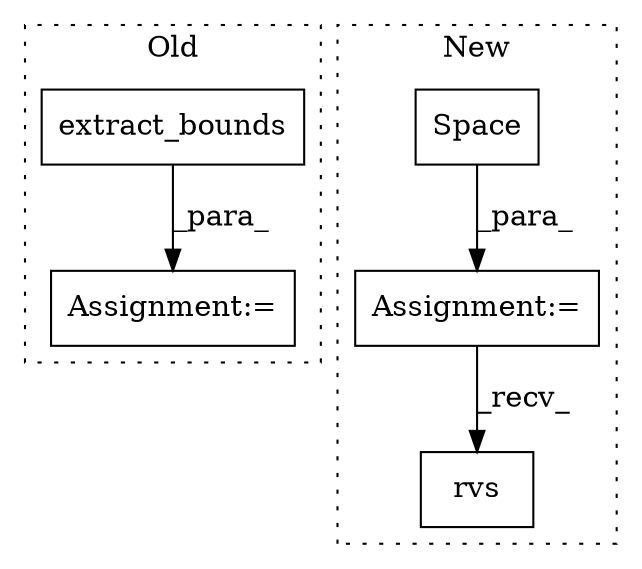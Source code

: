 digraph G {
subgraph cluster0 {
1 [label="extract_bounds" a="32" s="458,479" l="15,1" shape="box"];
4 [label="Assignment:=" a="7" s="456" l="2" shape="box"];
label = "Old";
style="dotted";
}
subgraph cluster1 {
2 [label="rvs" a="32" s="413,428" l="4,1" shape="box"];
3 [label="Space" a="32" s="382,398" l="6,1" shape="box"];
5 [label="Assignment:=" a="7" s="381" l="1" shape="box"];
label = "New";
style="dotted";
}
1 -> 4 [label="_para_"];
3 -> 5 [label="_para_"];
5 -> 2 [label="_recv_"];
}